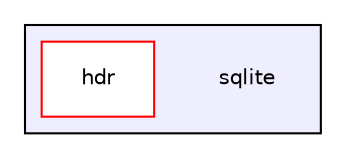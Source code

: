 digraph "sqlite" {
  compound=true
  node [ fontsize="10", fontname="Helvetica"];
  edge [ labelfontsize="10", labelfontname="Helvetica"];
  subgraph clusterdir_d9e990f2c4f165877e05a91264b669b8 {
    graph [ bgcolor="#eeeeff", pencolor="black", label="" URL="dir_d9e990f2c4f165877e05a91264b669b8.html"];
    dir_d9e990f2c4f165877e05a91264b669b8 [shape=plaintext label="sqlite"];
    dir_7216a7103600b989451fce53d34cf39a [shape=box label="hdr" color="red" fillcolor="white" style="filled" URL="dir_7216a7103600b989451fce53d34cf39a.html"];
  }
}
